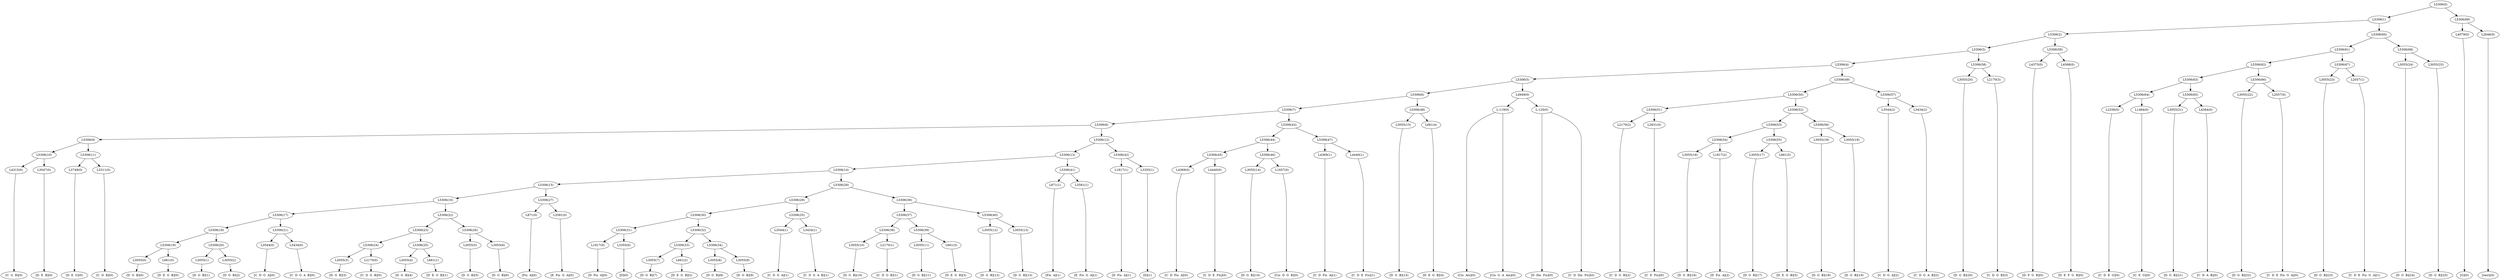 digraph sample{
"L4315(0)"->"[C  G  B](0)"
"L3047(0)"->"[D  E  B](0)"
"L5306(10)"->"L4315(0)"
"L5306(10)"->"L3047(0)"
"L3749(0)"->"[D  E  G](0)"
"L3311(0)"->"[C  D  B](0)"
"L5306(11)"->"L3749(0)"
"L5306(11)"->"L3311(0)"
"L5306(9)"->"L5306(10)"
"L5306(9)"->"L5306(11)"
"L3055(0)"->"[D  G  B](0)"
"L661(0)"->"[D  E  G  B](0)"
"L5306(19)"->"L3055(0)"
"L5306(19)"->"L661(0)"
"L3055(1)"->"[D  G  B](1)"
"L3055(2)"->"[D  G  B](2)"
"L5306(20)"->"L3055(1)"
"L5306(20)"->"L3055(2)"
"L5306(18)"->"L5306(19)"
"L5306(18)"->"L5306(20)"
"L3544(0)"->"[C  D  G  A](0)"
"L3434(0)"->"[C  D  G  A  B](0)"
"L5306(21)"->"L3544(0)"
"L5306(21)"->"L3434(0)"
"L5306(17)"->"L5306(18)"
"L5306(17)"->"L5306(21)"
"L3055(3)"->"[D  G  B](3)"
"L2170(0)"->"[C  D  G  B](0)"
"L5306(24)"->"L3055(3)"
"L5306(24)"->"L2170(0)"
"L3055(4)"->"[D  G  B](4)"
"L661(1)"->"[D  E  G  B](1)"
"L5306(25)"->"L3055(4)"
"L5306(25)"->"L661(1)"
"L5306(23)"->"L5306(24)"
"L5306(23)"->"L5306(25)"
"L3055(5)"->"[D  G  B](5)"
"L3055(6)"->"[D  G  B](6)"
"L5306(26)"->"L3055(5)"
"L5306(26)"->"L3055(6)"
"L5306(22)"->"L5306(23)"
"L5306(22)"->"L5306(26)"
"L5306(16)"->"L5306(17)"
"L5306(16)"->"L5306(22)"
"L871(0)"->"[Fis  A](0)"
"L3581(0)"->"[E  Fis  G  A](0)"
"L5306(27)"->"L871(0)"
"L5306(27)"->"L3581(0)"
"L5306(15)"->"L5306(16)"
"L5306(15)"->"L5306(27)"
"L1817(0)"->"[D  Fis  A](0)"
"L3355(0)"->"[D](0)"
"L5306(31)"->"L1817(0)"
"L5306(31)"->"L3355(0)"
"L3055(7)"->"[D  G  B](7)"
"L661(2)"->"[D  E  G  B](2)"
"L5306(33)"->"L3055(7)"
"L5306(33)"->"L661(2)"
"L3055(8)"->"[D  G  B](8)"
"L3055(9)"->"[D  G  B](9)"
"L5306(34)"->"L3055(8)"
"L5306(34)"->"L3055(9)"
"L5306(32)"->"L5306(33)"
"L5306(32)"->"L5306(34)"
"L5306(30)"->"L5306(31)"
"L5306(30)"->"L5306(32)"
"L3544(1)"->"[C  D  G  A](1)"
"L3434(1)"->"[C  D  G  A  B](1)"
"L5306(35)"->"L3544(1)"
"L5306(35)"->"L3434(1)"
"L5306(29)"->"L5306(30)"
"L5306(29)"->"L5306(35)"
"L3055(10)"->"[D  G  B](10)"
"L2170(1)"->"[C  D  G  B](1)"
"L5306(38)"->"L3055(10)"
"L5306(38)"->"L2170(1)"
"L3055(11)"->"[D  G  B](11)"
"L661(3)"->"[D  E  G  B](3)"
"L5306(39)"->"L3055(11)"
"L5306(39)"->"L661(3)"
"L5306(37)"->"L5306(38)"
"L5306(37)"->"L5306(39)"
"L3055(12)"->"[D  G  B](12)"
"L3055(13)"->"[D  G  B](13)"
"L5306(40)"->"L3055(12)"
"L5306(40)"->"L3055(13)"
"L5306(36)"->"L5306(37)"
"L5306(36)"->"L5306(40)"
"L5306(28)"->"L5306(29)"
"L5306(28)"->"L5306(36)"
"L5306(14)"->"L5306(15)"
"L5306(14)"->"L5306(28)"
"L871(1)"->"[Fis  A](1)"
"L3581(1)"->"[E  Fis  G  A](1)"
"L5306(41)"->"L871(1)"
"L5306(41)"->"L3581(1)"
"L5306(13)"->"L5306(14)"
"L5306(13)"->"L5306(41)"
"L1817(1)"->"[D  Fis  A](1)"
"L3355(1)"->"[D](1)"
"L5306(42)"->"L1817(1)"
"L5306(42)"->"L3355(1)"
"L5306(12)"->"L5306(13)"
"L5306(12)"->"L5306(42)"
"L5306(8)"->"L5306(9)"
"L5306(8)"->"L5306(12)"
"L4369(0)"->"[C  D  Fis  A](0)"
"L4440(0)"->"[C  D  E  Fis](0)"
"L5306(45)"->"L4369(0)"
"L5306(45)"->"L4440(0)"
"L3055(14)"->"[D  G  B](14)"
"L1657(0)"->"[Cis  D  G  B](0)"
"L5306(46)"->"L3055(14)"
"L5306(46)"->"L1657(0)"
"L5306(44)"->"L5306(45)"
"L5306(44)"->"L5306(46)"
"L4369(1)"->"[C  D  Fis  A](1)"
"L4440(1)"->"[C  D  E  Fis](1)"
"L5306(47)"->"L4369(1)"
"L5306(47)"->"L4440(1)"
"L5306(43)"->"L5306(44)"
"L5306(43)"->"L5306(47)"
"L5306(7)"->"L5306(8)"
"L5306(7)"->"L5306(43)"
"L3055(15)"->"[D  G  B](15)"
"L661(4)"->"[D  E  G  B](4)"
"L5306(48)"->"L3055(15)"
"L5306(48)"->"L661(4)"
"L5306(6)"->"L5306(7)"
"L5306(6)"->"L5306(48)"
"L-119(0)"->"[Cis  Ais](0)"
"L-119(0)"->"[Cis  G  A  Ais](0)"
"L-120(0)"->"[D  Dis  Fis](0)"
"L-120(0)"->"[C  D  Dis  Fis](0)"
"L4949(0)"->"L-119(0)"
"L4949(0)"->"L-120(0)"
"L5306(5)"->"L5306(6)"
"L5306(5)"->"L4949(0)"
"L2170(2)"->"[C  D  G  B](2)"
"L2631(0)"->"[C  E  Fis](0)"
"L5306(51)"->"L2170(2)"
"L5306(51)"->"L2631(0)"
"L3055(16)"->"[D  G  B](16)"
"L1817(2)"->"[D  Fis  A](2)"
"L5306(54)"->"L3055(16)"
"L5306(54)"->"L1817(2)"
"L3055(17)"->"[D  G  B](17)"
"L661(5)"->"[D  E  G  B](5)"
"L5306(55)"->"L3055(17)"
"L5306(55)"->"L661(5)"
"L5306(53)"->"L5306(54)"
"L5306(53)"->"L5306(55)"
"L3055(18)"->"[D  G  B](18)"
"L3055(19)"->"[D  G  B](19)"
"L5306(56)"->"L3055(18)"
"L5306(56)"->"L3055(19)"
"L5306(52)"->"L5306(53)"
"L5306(52)"->"L5306(56)"
"L5306(50)"->"L5306(51)"
"L5306(50)"->"L5306(52)"
"L3544(2)"->"[C  D  G  A](2)"
"L3434(2)"->"[C  D  G  A  B](2)"
"L5306(57)"->"L3544(2)"
"L5306(57)"->"L3434(2)"
"L5306(49)"->"L5306(50)"
"L5306(49)"->"L5306(57)"
"L5306(4)"->"L5306(5)"
"L5306(4)"->"L5306(49)"
"L3055(20)"->"[D  G  B](20)"
"L2170(3)"->"[C  D  G  B](3)"
"L5306(58)"->"L3055(20)"
"L5306(58)"->"L2170(3)"
"L5306(3)"->"L5306(4)"
"L5306(3)"->"L5306(58)"
"L4375(0)"->"[D  F  G  B](0)"
"L4568(0)"->"[D  E  F  G  B](0)"
"L5306(59)"->"L4375(0)"
"L5306(59)"->"L4568(0)"
"L5306(2)"->"L5306(3)"
"L5306(2)"->"L5306(59)"
"L2256(0)"->"[C  D  E  G](0)"
"L1484(0)"->"[C  E  G](0)"
"L5306(64)"->"L2256(0)"
"L5306(64)"->"L1484(0)"
"L3055(21)"->"[D  G  B](21)"
"L4364(0)"->"[C  D  A  B](0)"
"L5306(65)"->"L3055(21)"
"L5306(65)"->"L4364(0)"
"L5306(63)"->"L5306(64)"
"L5306(63)"->"L5306(65)"
"L3055(22)"->"[D  G  B](22)"
"L2057(0)"->"[C  D  E  Fis  G  A](0)"
"L5306(66)"->"L3055(22)"
"L5306(66)"->"L2057(0)"
"L5306(62)"->"L5306(63)"
"L5306(62)"->"L5306(66)"
"L3055(23)"->"[D  G  B](23)"
"L2057(1)"->"[C  D  E  Fis  G  A](1)"
"L5306(67)"->"L3055(23)"
"L5306(67)"->"L2057(1)"
"L5306(61)"->"L5306(62)"
"L5306(61)"->"L5306(67)"
"L3055(24)"->"[D  G  B](24)"
"L3055(25)"->"[D  G  B](25)"
"L5306(68)"->"L3055(24)"
"L5306(68)"->"L3055(25)"
"L5306(60)"->"L5306(61)"
"L5306(60)"->"L5306(68)"
"L5306(1)"->"L5306(2)"
"L5306(1)"->"L5306(60)"
"L4079(0)"->"[G](0)"
"L2646(0)"->"[rest](0)"
"L5306(69)"->"L4079(0)"
"L5306(69)"->"L2646(0)"
"L5306(0)"->"L5306(1)"
"L5306(0)"->"L5306(69)"
{rank = min; "L5306(0)"}
{rank = same; "L5306(1)"; "L5306(69)";}
{rank = same; "L5306(2)"; "L5306(60)"; "L4079(0)"; "L2646(0)";}
{rank = same; "L5306(3)"; "L5306(59)"; "L5306(61)"; "L5306(68)";}
{rank = same; "L5306(4)"; "L5306(58)"; "L4375(0)"; "L4568(0)"; "L5306(62)"; "L5306(67)"; "L3055(24)"; "L3055(25)";}
{rank = same; "L5306(5)"; "L5306(49)"; "L3055(20)"; "L2170(3)"; "L5306(63)"; "L5306(66)"; "L3055(23)"; "L2057(1)";}
{rank = same; "L5306(6)"; "L4949(0)"; "L5306(50)"; "L5306(57)"; "L5306(64)"; "L5306(65)"; "L3055(22)"; "L2057(0)";}
{rank = same; "L5306(7)"; "L5306(48)"; "L-119(0)"; "L-120(0)"; "L5306(51)"; "L5306(52)"; "L3544(2)"; "L3434(2)"; "L2256(0)"; "L1484(0)"; "L3055(21)"; "L4364(0)";}
{rank = same; "L5306(8)"; "L5306(43)"; "L3055(15)"; "L661(4)"; "L2170(2)"; "L2631(0)"; "L5306(53)"; "L5306(56)";}
{rank = same; "L5306(9)"; "L5306(12)"; "L5306(44)"; "L5306(47)"; "L5306(54)"; "L5306(55)"; "L3055(18)"; "L3055(19)";}
{rank = same; "L5306(10)"; "L5306(11)"; "L5306(13)"; "L5306(42)"; "L5306(45)"; "L5306(46)"; "L4369(1)"; "L4440(1)"; "L3055(16)"; "L1817(2)"; "L3055(17)"; "L661(5)";}
{rank = same; "L4315(0)"; "L3047(0)"; "L3749(0)"; "L3311(0)"; "L5306(14)"; "L5306(41)"; "L1817(1)"; "L3355(1)"; "L4369(0)"; "L4440(0)"; "L3055(14)"; "L1657(0)";}
{rank = same; "L5306(15)"; "L5306(28)"; "L871(1)"; "L3581(1)";}
{rank = same; "L5306(16)"; "L5306(27)"; "L5306(29)"; "L5306(36)";}
{rank = same; "L5306(17)"; "L5306(22)"; "L871(0)"; "L3581(0)"; "L5306(30)"; "L5306(35)"; "L5306(37)"; "L5306(40)";}
{rank = same; "L5306(18)"; "L5306(21)"; "L5306(23)"; "L5306(26)"; "L5306(31)"; "L5306(32)"; "L3544(1)"; "L3434(1)"; "L5306(38)"; "L5306(39)"; "L3055(12)"; "L3055(13)";}
{rank = same; "L5306(19)"; "L5306(20)"; "L3544(0)"; "L3434(0)"; "L5306(24)"; "L5306(25)"; "L3055(5)"; "L3055(6)"; "L1817(0)"; "L3355(0)"; "L5306(33)"; "L5306(34)"; "L3055(10)"; "L2170(1)"; "L3055(11)"; "L661(3)";}
{rank = same; "L3055(0)"; "L661(0)"; "L3055(1)"; "L3055(2)"; "L3055(3)"; "L2170(0)"; "L3055(4)"; "L661(1)"; "L3055(7)"; "L661(2)"; "L3055(8)"; "L3055(9)";}
{rank = max; "[C  D  A  B](0)"; "[C  D  B](0)"; "[C  D  Dis  Fis](0)"; "[C  D  E  Fis  G  A](0)"; "[C  D  E  Fis  G  A](1)"; "[C  D  E  Fis](0)"; "[C  D  E  Fis](1)"; "[C  D  E  G](0)"; "[C  D  Fis  A](0)"; "[C  D  Fis  A](1)"; "[C  D  G  A  B](0)"; "[C  D  G  A  B](1)"; "[C  D  G  A  B](2)"; "[C  D  G  A](0)"; "[C  D  G  A](1)"; "[C  D  G  A](2)"; "[C  D  G  B](0)"; "[C  D  G  B](1)"; "[C  D  G  B](2)"; "[C  D  G  B](3)"; "[C  E  Fis](0)"; "[C  E  G](0)"; "[C  G  B](0)"; "[Cis  Ais](0)"; "[Cis  D  G  B](0)"; "[Cis  G  A  Ais](0)"; "[D  Dis  Fis](0)"; "[D  E  B](0)"; "[D  E  F  G  B](0)"; "[D  E  G  B](0)"; "[D  E  G  B](1)"; "[D  E  G  B](2)"; "[D  E  G  B](3)"; "[D  E  G  B](4)"; "[D  E  G  B](5)"; "[D  E  G](0)"; "[D  F  G  B](0)"; "[D  Fis  A](0)"; "[D  Fis  A](1)"; "[D  Fis  A](2)"; "[D  G  B](0)"; "[D  G  B](1)"; "[D  G  B](10)"; "[D  G  B](11)"; "[D  G  B](12)"; "[D  G  B](13)"; "[D  G  B](14)"; "[D  G  B](15)"; "[D  G  B](16)"; "[D  G  B](17)"; "[D  G  B](18)"; "[D  G  B](19)"; "[D  G  B](2)"; "[D  G  B](20)"; "[D  G  B](21)"; "[D  G  B](22)"; "[D  G  B](23)"; "[D  G  B](24)"; "[D  G  B](25)"; "[D  G  B](3)"; "[D  G  B](4)"; "[D  G  B](5)"; "[D  G  B](6)"; "[D  G  B](7)"; "[D  G  B](8)"; "[D  G  B](9)"; "[D](0)"; "[D](1)"; "[E  Fis  G  A](0)"; "[E  Fis  G  A](1)"; "[Fis  A](0)"; "[Fis  A](1)"; "[G](0)"; "[rest](0)";}
}